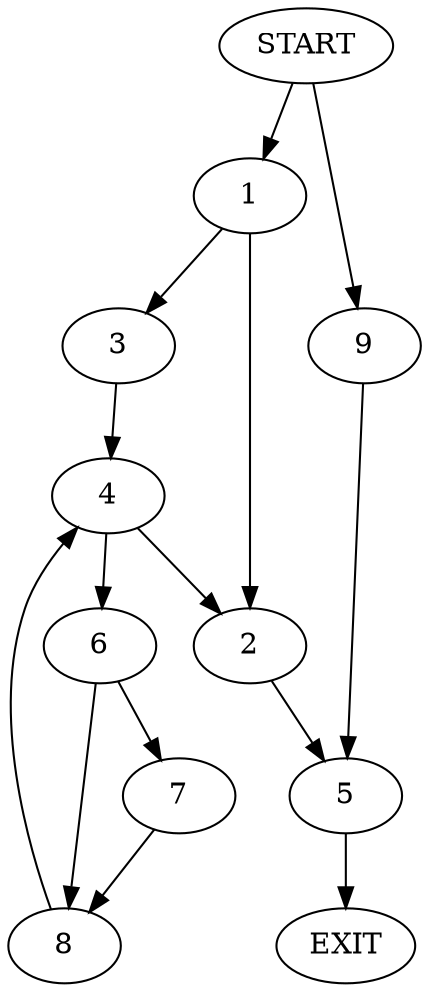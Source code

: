 digraph {
0 [label="START"]
10 [label="EXIT"]
0 -> 1
1 -> 2
1 -> 3
3 -> 4
2 -> 5
4 -> 2
4 -> 6
6 -> 7
6 -> 8
8 -> 4
7 -> 8
5 -> 10
0 -> 9
9 -> 5
}
